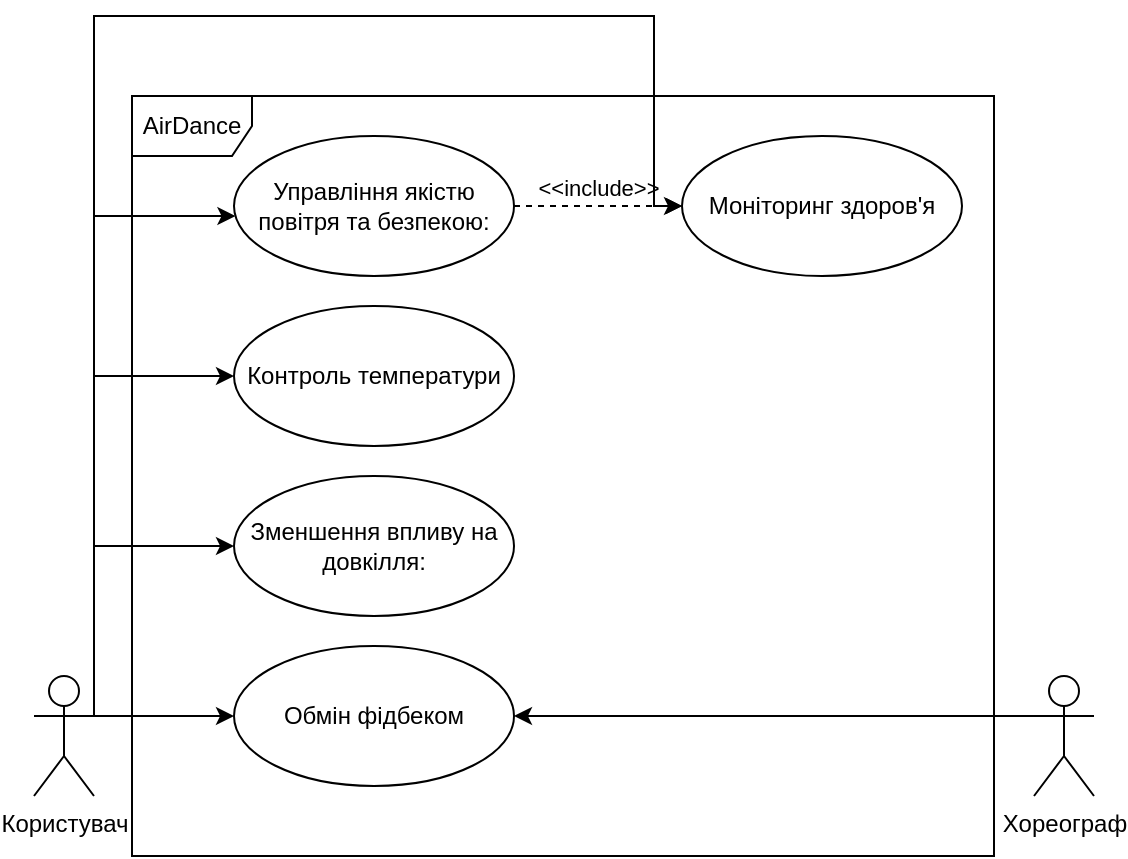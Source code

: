 <mxfile version="21.8.0" type="device">
  <diagram id="C5RBs43oDa-KdzZeNtuy" name="Page-1">
    <mxGraphModel dx="1048" dy="580" grid="1" gridSize="10" guides="1" tooltips="1" connect="1" arrows="1" fold="1" page="1" pageScale="1" pageWidth="827" pageHeight="1169" math="0" shadow="0">
      <root>
        <mxCell id="WIyWlLk6GJQsqaUBKTNV-0" />
        <mxCell id="WIyWlLk6GJQsqaUBKTNV-1" parent="WIyWlLk6GJQsqaUBKTNV-0" />
        <mxCell id="VIFsZJEoRMQqQeXg3N1r-0" value="AirDance" style="shape=umlFrame;whiteSpace=wrap;html=1;" vertex="1" parent="WIyWlLk6GJQsqaUBKTNV-1">
          <mxGeometry x="149" y="510" width="431" height="380" as="geometry" />
        </mxCell>
        <mxCell id="VIFsZJEoRMQqQeXg3N1r-1" value="Управління якістю повітря та безпекою:" style="ellipse;whiteSpace=wrap;html=1;" vertex="1" parent="WIyWlLk6GJQsqaUBKTNV-1">
          <mxGeometry x="200" y="530" width="140" height="70" as="geometry" />
        </mxCell>
        <mxCell id="VIFsZJEoRMQqQeXg3N1r-2" value="Контроль температури" style="ellipse;whiteSpace=wrap;html=1;" vertex="1" parent="WIyWlLk6GJQsqaUBKTNV-1">
          <mxGeometry x="200" y="615" width="140" height="70" as="geometry" />
        </mxCell>
        <mxCell id="VIFsZJEoRMQqQeXg3N1r-3" value="Хореограф" style="shape=umlActor;verticalLabelPosition=bottom;verticalAlign=top;html=1;" vertex="1" parent="WIyWlLk6GJQsqaUBKTNV-1">
          <mxGeometry x="600" y="800" width="30" height="60" as="geometry" />
        </mxCell>
        <mxCell id="VIFsZJEoRMQqQeXg3N1r-4" style="edgeStyle=orthogonalEdgeStyle;rounded=0;orthogonalLoop=1;jettySize=auto;html=1;exitX=1;exitY=0.333;exitDx=0;exitDy=0;exitPerimeter=0;" edge="1" parent="WIyWlLk6GJQsqaUBKTNV-1" source="VIFsZJEoRMQqQeXg3N1r-9" target="VIFsZJEoRMQqQeXg3N1r-1">
          <mxGeometry relative="1" as="geometry">
            <Array as="points">
              <mxPoint x="130" y="570" />
            </Array>
          </mxGeometry>
        </mxCell>
        <mxCell id="VIFsZJEoRMQqQeXg3N1r-5" style="edgeStyle=orthogonalEdgeStyle;rounded=0;orthogonalLoop=1;jettySize=auto;html=1;exitX=1;exitY=0.333;exitDx=0;exitDy=0;exitPerimeter=0;entryX=0;entryY=0.5;entryDx=0;entryDy=0;" edge="1" parent="WIyWlLk6GJQsqaUBKTNV-1" source="VIFsZJEoRMQqQeXg3N1r-9" target="VIFsZJEoRMQqQeXg3N1r-2">
          <mxGeometry relative="1" as="geometry">
            <Array as="points">
              <mxPoint x="130" y="650" />
            </Array>
          </mxGeometry>
        </mxCell>
        <mxCell id="VIFsZJEoRMQqQeXg3N1r-6" style="edgeStyle=orthogonalEdgeStyle;rounded=0;orthogonalLoop=1;jettySize=auto;html=1;exitX=1;exitY=0.333;exitDx=0;exitDy=0;exitPerimeter=0;entryX=0;entryY=0.5;entryDx=0;entryDy=0;" edge="1" parent="WIyWlLk6GJQsqaUBKTNV-1" source="VIFsZJEoRMQqQeXg3N1r-9" target="VIFsZJEoRMQqQeXg3N1r-10">
          <mxGeometry relative="1" as="geometry">
            <Array as="points">
              <mxPoint x="130" y="820" />
            </Array>
          </mxGeometry>
        </mxCell>
        <mxCell id="VIFsZJEoRMQqQeXg3N1r-7" style="edgeStyle=orthogonalEdgeStyle;rounded=0;orthogonalLoop=1;jettySize=auto;html=1;exitX=1;exitY=0.333;exitDx=0;exitDy=0;exitPerimeter=0;entryX=0;entryY=0.5;entryDx=0;entryDy=0;" edge="1" parent="WIyWlLk6GJQsqaUBKTNV-1" source="VIFsZJEoRMQqQeXg3N1r-9" target="VIFsZJEoRMQqQeXg3N1r-11">
          <mxGeometry relative="1" as="geometry">
            <Array as="points">
              <mxPoint x="130" y="735" />
            </Array>
          </mxGeometry>
        </mxCell>
        <mxCell id="VIFsZJEoRMQqQeXg3N1r-8" style="edgeStyle=orthogonalEdgeStyle;rounded=0;orthogonalLoop=1;jettySize=auto;html=1;exitX=1;exitY=0.333;exitDx=0;exitDy=0;exitPerimeter=0;entryX=0;entryY=0.5;entryDx=0;entryDy=0;" edge="1" parent="WIyWlLk6GJQsqaUBKTNV-1" source="VIFsZJEoRMQqQeXg3N1r-9" target="VIFsZJEoRMQqQeXg3N1r-12">
          <mxGeometry relative="1" as="geometry">
            <Array as="points">
              <mxPoint x="130" y="470" />
              <mxPoint x="410" y="470" />
              <mxPoint x="410" y="565" />
            </Array>
          </mxGeometry>
        </mxCell>
        <mxCell id="VIFsZJEoRMQqQeXg3N1r-9" value="Користувач" style="shape=umlActor;verticalLabelPosition=bottom;verticalAlign=top;html=1;" vertex="1" parent="WIyWlLk6GJQsqaUBKTNV-1">
          <mxGeometry x="100" y="800" width="30" height="60" as="geometry" />
        </mxCell>
        <mxCell id="VIFsZJEoRMQqQeXg3N1r-10" value="Обмін фідбеком" style="ellipse;whiteSpace=wrap;html=1;" vertex="1" parent="WIyWlLk6GJQsqaUBKTNV-1">
          <mxGeometry x="200" y="785" width="140" height="70" as="geometry" />
        </mxCell>
        <mxCell id="VIFsZJEoRMQqQeXg3N1r-11" value="Зменшення впливу на довкілля:" style="ellipse;whiteSpace=wrap;html=1;" vertex="1" parent="WIyWlLk6GJQsqaUBKTNV-1">
          <mxGeometry x="200" y="700" width="140" height="70" as="geometry" />
        </mxCell>
        <mxCell id="VIFsZJEoRMQqQeXg3N1r-12" value="Моніторинг здоров&#39;я" style="ellipse;whiteSpace=wrap;html=1;" vertex="1" parent="WIyWlLk6GJQsqaUBKTNV-1">
          <mxGeometry x="424" y="530" width="140" height="70" as="geometry" />
        </mxCell>
        <mxCell id="VIFsZJEoRMQqQeXg3N1r-15" style="edgeStyle=orthogonalEdgeStyle;rounded=0;orthogonalLoop=1;jettySize=auto;html=1;exitX=0;exitY=0.333;exitDx=0;exitDy=0;exitPerimeter=0;entryX=1;entryY=0.5;entryDx=0;entryDy=0;" edge="1" parent="WIyWlLk6GJQsqaUBKTNV-1" source="VIFsZJEoRMQqQeXg3N1r-3" target="VIFsZJEoRMQqQeXg3N1r-10">
          <mxGeometry relative="1" as="geometry">
            <mxPoint x="140" y="745" as="sourcePoint" />
            <mxPoint x="210" y="745" as="targetPoint" />
            <Array as="points">
              <mxPoint x="600" y="820" />
            </Array>
          </mxGeometry>
        </mxCell>
        <mxCell id="VIFsZJEoRMQqQeXg3N1r-18" value="&amp;lt;&amp;lt;include&amp;gt;&amp;gt;" style="html=1;verticalAlign=bottom;labelBackgroundColor=none;endArrow=open;endFill=0;dashed=1;rounded=0;exitX=1;exitY=0.5;exitDx=0;exitDy=0;entryX=0;entryY=0.5;entryDx=0;entryDy=0;" edge="1" parent="WIyWlLk6GJQsqaUBKTNV-1" source="VIFsZJEoRMQqQeXg3N1r-1" target="VIFsZJEoRMQqQeXg3N1r-12">
          <mxGeometry width="160" relative="1" as="geometry">
            <mxPoint x="320" y="600" as="sourcePoint" />
            <mxPoint x="480" y="600" as="targetPoint" />
          </mxGeometry>
        </mxCell>
      </root>
    </mxGraphModel>
  </diagram>
</mxfile>
